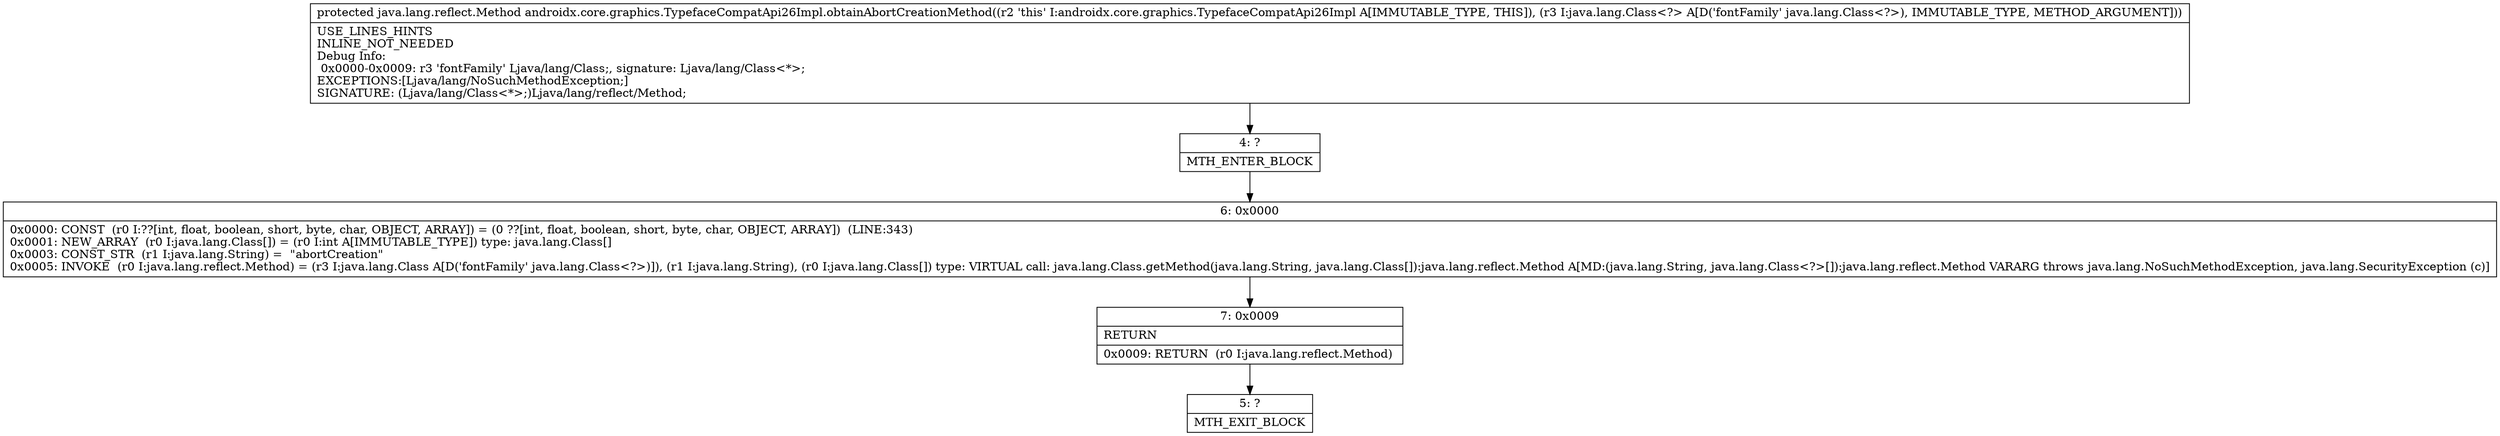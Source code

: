 digraph "CFG forandroidx.core.graphics.TypefaceCompatApi26Impl.obtainAbortCreationMethod(Ljava\/lang\/Class;)Ljava\/lang\/reflect\/Method;" {
Node_4 [shape=record,label="{4\:\ ?|MTH_ENTER_BLOCK\l}"];
Node_6 [shape=record,label="{6\:\ 0x0000|0x0000: CONST  (r0 I:??[int, float, boolean, short, byte, char, OBJECT, ARRAY]) = (0 ??[int, float, boolean, short, byte, char, OBJECT, ARRAY])  (LINE:343)\l0x0001: NEW_ARRAY  (r0 I:java.lang.Class[]) = (r0 I:int A[IMMUTABLE_TYPE]) type: java.lang.Class[] \l0x0003: CONST_STR  (r1 I:java.lang.String) =  \"abortCreation\" \l0x0005: INVOKE  (r0 I:java.lang.reflect.Method) = (r3 I:java.lang.Class A[D('fontFamily' java.lang.Class\<?\>)]), (r1 I:java.lang.String), (r0 I:java.lang.Class[]) type: VIRTUAL call: java.lang.Class.getMethod(java.lang.String, java.lang.Class[]):java.lang.reflect.Method A[MD:(java.lang.String, java.lang.Class\<?\>[]):java.lang.reflect.Method VARARG throws java.lang.NoSuchMethodException, java.lang.SecurityException (c)]\l}"];
Node_7 [shape=record,label="{7\:\ 0x0009|RETURN\l|0x0009: RETURN  (r0 I:java.lang.reflect.Method) \l}"];
Node_5 [shape=record,label="{5\:\ ?|MTH_EXIT_BLOCK\l}"];
MethodNode[shape=record,label="{protected java.lang.reflect.Method androidx.core.graphics.TypefaceCompatApi26Impl.obtainAbortCreationMethod((r2 'this' I:androidx.core.graphics.TypefaceCompatApi26Impl A[IMMUTABLE_TYPE, THIS]), (r3 I:java.lang.Class\<?\> A[D('fontFamily' java.lang.Class\<?\>), IMMUTABLE_TYPE, METHOD_ARGUMENT]))  | USE_LINES_HINTS\lINLINE_NOT_NEEDED\lDebug Info:\l  0x0000\-0x0009: r3 'fontFamily' Ljava\/lang\/Class;, signature: Ljava\/lang\/Class\<*\>;\lEXCEPTIONS:[Ljava\/lang\/NoSuchMethodException;]\lSIGNATURE: (Ljava\/lang\/Class\<*\>;)Ljava\/lang\/reflect\/Method;\l}"];
MethodNode -> Node_4;Node_4 -> Node_6;
Node_6 -> Node_7;
Node_7 -> Node_5;
}

